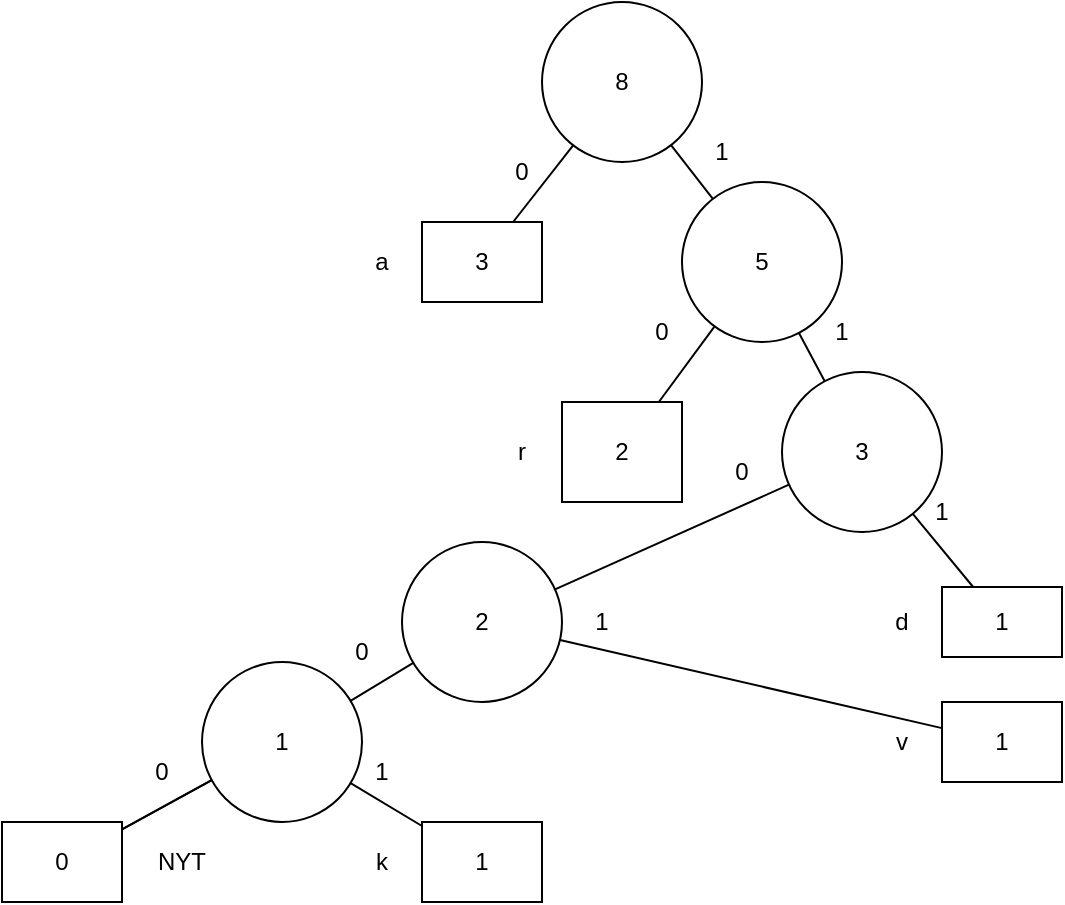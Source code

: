 <mxfile version="22.0.3" type="device">
  <diagram name="Page-1" id="iuFCybov5DHdMsMzFZ86">
    <mxGraphModel dx="1266" dy="688" grid="1" gridSize="10" guides="1" tooltips="1" connect="1" arrows="1" fold="1" page="1" pageScale="1" pageWidth="1100" pageHeight="1700" math="0" shadow="0">
      <root>
        <mxCell id="0" />
        <mxCell id="1" parent="0" />
        <mxCell id="59fSgQZAnHeGbvJs79OD-3" value="" style="rounded=0;orthogonalLoop=1;jettySize=auto;html=1;endArrow=none;endFill=0;" parent="1" source="59fSgQZAnHeGbvJs79OD-1" target="59fSgQZAnHeGbvJs79OD-2" edge="1">
          <mxGeometry relative="1" as="geometry" />
        </mxCell>
        <mxCell id="59fSgQZAnHeGbvJs79OD-5" value="" style="edgeStyle=none;shape=connector;rounded=0;orthogonalLoop=1;jettySize=auto;html=1;labelBackgroundColor=default;strokeColor=default;align=center;verticalAlign=middle;fontFamily=Helvetica;fontSize=11;fontColor=default;endArrow=none;endFill=0;" parent="1" source="59fSgQZAnHeGbvJs79OD-1" target="59fSgQZAnHeGbvJs79OD-4" edge="1">
          <mxGeometry relative="1" as="geometry" />
        </mxCell>
        <mxCell id="59fSgQZAnHeGbvJs79OD-1" value="8" style="ellipse;whiteSpace=wrap;html=1;aspect=fixed;" parent="1" vertex="1">
          <mxGeometry x="540" y="320" width="80" height="80" as="geometry" />
        </mxCell>
        <mxCell id="59fSgQZAnHeGbvJs79OD-2" value="3" style="whiteSpace=wrap;html=1;" parent="1" vertex="1">
          <mxGeometry x="480" y="430" width="60" height="40" as="geometry" />
        </mxCell>
        <mxCell id="59fSgQZAnHeGbvJs79OD-9" value="" style="edgeStyle=none;shape=connector;rounded=0;orthogonalLoop=1;jettySize=auto;html=1;labelBackgroundColor=default;strokeColor=default;align=center;verticalAlign=middle;fontFamily=Helvetica;fontSize=12;fontColor=default;endArrow=none;endFill=0;" parent="1" source="59fSgQZAnHeGbvJs79OD-4" target="59fSgQZAnHeGbvJs79OD-8" edge="1">
          <mxGeometry relative="1" as="geometry" />
        </mxCell>
        <mxCell id="59fSgQZAnHeGbvJs79OD-17" value="" style="edgeStyle=none;shape=connector;rounded=0;orthogonalLoop=1;jettySize=auto;html=1;labelBackgroundColor=default;strokeColor=default;align=center;verticalAlign=middle;fontFamily=Helvetica;fontSize=12;fontColor=default;endArrow=none;endFill=0;" parent="1" source="59fSgQZAnHeGbvJs79OD-4" target="59fSgQZAnHeGbvJs79OD-16" edge="1">
          <mxGeometry relative="1" as="geometry" />
        </mxCell>
        <mxCell id="59fSgQZAnHeGbvJs79OD-4" value="5" style="ellipse;whiteSpace=wrap;html=1;aspect=fixed;" parent="1" vertex="1">
          <mxGeometry x="610" y="410" width="80" height="80" as="geometry" />
        </mxCell>
        <mxCell id="59fSgQZAnHeGbvJs79OD-8" value="2" style="whiteSpace=wrap;html=1;" parent="1" vertex="1">
          <mxGeometry x="550" y="520" width="60" height="50" as="geometry" />
        </mxCell>
        <mxCell id="59fSgQZAnHeGbvJs79OD-10" value="0" style="text;html=1;strokeColor=none;fillColor=none;align=center;verticalAlign=middle;whiteSpace=wrap;rounded=0;fontSize=12;fontFamily=Helvetica;fontColor=default;" parent="1" vertex="1">
          <mxGeometry x="500" y="390" width="60" height="30" as="geometry" />
        </mxCell>
        <mxCell id="59fSgQZAnHeGbvJs79OD-11" value="1" style="text;html=1;strokeColor=none;fillColor=none;align=center;verticalAlign=middle;whiteSpace=wrap;rounded=0;fontSize=12;fontFamily=Helvetica;fontColor=default;" parent="1" vertex="1">
          <mxGeometry x="600" y="380" width="60" height="30" as="geometry" />
        </mxCell>
        <mxCell id="59fSgQZAnHeGbvJs79OD-12" value="a" style="text;html=1;strokeColor=none;fillColor=none;align=center;verticalAlign=middle;whiteSpace=wrap;rounded=0;fontSize=12;fontFamily=Helvetica;fontColor=default;" parent="1" vertex="1">
          <mxGeometry x="430" y="435" width="60" height="30" as="geometry" />
        </mxCell>
        <mxCell id="59fSgQZAnHeGbvJs79OD-13" value="r" style="text;html=1;strokeColor=none;fillColor=none;align=center;verticalAlign=middle;whiteSpace=wrap;rounded=0;fontSize=12;fontFamily=Helvetica;fontColor=default;" parent="1" vertex="1">
          <mxGeometry x="500" y="530" width="60" height="30" as="geometry" />
        </mxCell>
        <mxCell id="59fSgQZAnHeGbvJs79OD-21" value="" style="edgeStyle=none;shape=connector;rounded=0;orthogonalLoop=1;jettySize=auto;html=1;labelBackgroundColor=default;strokeColor=default;align=center;verticalAlign=middle;fontFamily=Helvetica;fontSize=12;fontColor=default;endArrow=none;endFill=0;" parent="1" source="59fSgQZAnHeGbvJs79OD-16" target="59fSgQZAnHeGbvJs79OD-20" edge="1">
          <mxGeometry relative="1" as="geometry" />
        </mxCell>
        <mxCell id="59fSgQZAnHeGbvJs79OD-23" value="" style="edgeStyle=none;shape=connector;rounded=0;orthogonalLoop=1;jettySize=auto;html=1;labelBackgroundColor=default;strokeColor=default;align=center;verticalAlign=middle;fontFamily=Helvetica;fontSize=12;fontColor=default;endArrow=none;endFill=0;" parent="1" source="59fSgQZAnHeGbvJs79OD-16" target="59fSgQZAnHeGbvJs79OD-22" edge="1">
          <mxGeometry relative="1" as="geometry" />
        </mxCell>
        <mxCell id="59fSgQZAnHeGbvJs79OD-16" value="3" style="ellipse;whiteSpace=wrap;html=1;aspect=fixed;" parent="1" vertex="1">
          <mxGeometry x="660" y="505" width="80" height="80" as="geometry" />
        </mxCell>
        <mxCell id="59fSgQZAnHeGbvJs79OD-18" value="0" style="text;html=1;strokeColor=none;fillColor=none;align=center;verticalAlign=middle;whiteSpace=wrap;rounded=0;fontSize=12;fontFamily=Helvetica;fontColor=default;" parent="1" vertex="1">
          <mxGeometry x="570" y="470" width="60" height="30" as="geometry" />
        </mxCell>
        <mxCell id="59fSgQZAnHeGbvJs79OD-19" value="1" style="text;html=1;strokeColor=none;fillColor=none;align=center;verticalAlign=middle;whiteSpace=wrap;rounded=0;fontSize=12;fontFamily=Helvetica;fontColor=default;" parent="1" vertex="1">
          <mxGeometry x="660" y="470" width="60" height="30" as="geometry" />
        </mxCell>
        <mxCell id="59fSgQZAnHeGbvJs79OD-25" value="" style="edgeStyle=none;shape=connector;rounded=0;orthogonalLoop=1;jettySize=auto;html=1;labelBackgroundColor=default;strokeColor=default;align=center;verticalAlign=middle;fontFamily=Helvetica;fontSize=12;fontColor=default;endArrow=none;endFill=0;" parent="1" source="59fSgQZAnHeGbvJs79OD-20" target="59fSgQZAnHeGbvJs79OD-24" edge="1">
          <mxGeometry relative="1" as="geometry" />
        </mxCell>
        <mxCell id="59fSgQZAnHeGbvJs79OD-27" value="" style="edgeStyle=none;shape=connector;rounded=0;orthogonalLoop=1;jettySize=auto;html=1;labelBackgroundColor=default;strokeColor=default;align=center;verticalAlign=middle;fontFamily=Helvetica;fontSize=12;fontColor=default;endArrow=none;endFill=0;" parent="1" source="59fSgQZAnHeGbvJs79OD-20" target="59fSgQZAnHeGbvJs79OD-26" edge="1">
          <mxGeometry relative="1" as="geometry" />
        </mxCell>
        <mxCell id="59fSgQZAnHeGbvJs79OD-20" value="2" style="ellipse;whiteSpace=wrap;html=1;aspect=fixed;" parent="1" vertex="1">
          <mxGeometry x="470" y="590" width="80" height="80" as="geometry" />
        </mxCell>
        <mxCell id="59fSgQZAnHeGbvJs79OD-22" value="1" style="whiteSpace=wrap;html=1;" parent="1" vertex="1">
          <mxGeometry x="740" y="612.5" width="60" height="35" as="geometry" />
        </mxCell>
        <mxCell id="59fSgQZAnHeGbvJs79OD-24" value="1" style="whiteSpace=wrap;html=1;" parent="1" vertex="1">
          <mxGeometry x="740" y="670" width="60" height="40" as="geometry" />
        </mxCell>
        <mxCell id="59fSgQZAnHeGbvJs79OD-35" value="" style="edgeStyle=none;shape=connector;rounded=0;orthogonalLoop=1;jettySize=auto;html=1;labelBackgroundColor=default;strokeColor=default;align=center;verticalAlign=middle;fontFamily=Helvetica;fontSize=12;fontColor=default;endArrow=none;endFill=0;" parent="1" source="59fSgQZAnHeGbvJs79OD-26" target="59fSgQZAnHeGbvJs79OD-34" edge="1">
          <mxGeometry relative="1" as="geometry" />
        </mxCell>
        <mxCell id="59fSgQZAnHeGbvJs79OD-36" value="" style="edgeStyle=none;shape=connector;rounded=0;orthogonalLoop=1;jettySize=auto;html=1;labelBackgroundColor=default;strokeColor=default;align=center;verticalAlign=middle;fontFamily=Helvetica;fontSize=12;fontColor=default;endArrow=none;endFill=0;" parent="1" source="59fSgQZAnHeGbvJs79OD-26" target="59fSgQZAnHeGbvJs79OD-34" edge="1">
          <mxGeometry relative="1" as="geometry" />
        </mxCell>
        <mxCell id="59fSgQZAnHeGbvJs79OD-40" value="" style="edgeStyle=none;shape=connector;rounded=0;orthogonalLoop=1;jettySize=auto;html=1;labelBackgroundColor=default;strokeColor=default;align=center;verticalAlign=middle;fontFamily=Helvetica;fontSize=12;fontColor=default;endArrow=none;endFill=0;" parent="1" source="59fSgQZAnHeGbvJs79OD-26" target="59fSgQZAnHeGbvJs79OD-39" edge="1">
          <mxGeometry relative="1" as="geometry" />
        </mxCell>
        <mxCell id="59fSgQZAnHeGbvJs79OD-26" value="1" style="ellipse;whiteSpace=wrap;html=1;aspect=fixed;" parent="1" vertex="1">
          <mxGeometry x="370" y="650" width="80" height="80" as="geometry" />
        </mxCell>
        <mxCell id="59fSgQZAnHeGbvJs79OD-28" value="0" style="text;html=1;strokeColor=none;fillColor=none;align=center;verticalAlign=middle;whiteSpace=wrap;rounded=0;fontSize=12;fontFamily=Helvetica;fontColor=default;" parent="1" vertex="1">
          <mxGeometry x="610" y="540" width="60" height="30" as="geometry" />
        </mxCell>
        <mxCell id="59fSgQZAnHeGbvJs79OD-29" value="1" style="text;html=1;strokeColor=none;fillColor=none;align=center;verticalAlign=middle;whiteSpace=wrap;rounded=0;fontSize=12;fontFamily=Helvetica;fontColor=default;" parent="1" vertex="1">
          <mxGeometry x="710" y="560" width="60" height="30" as="geometry" />
        </mxCell>
        <mxCell id="59fSgQZAnHeGbvJs79OD-30" value="1" style="text;html=1;strokeColor=none;fillColor=none;align=center;verticalAlign=middle;whiteSpace=wrap;rounded=0;fontSize=12;fontFamily=Helvetica;fontColor=default;" parent="1" vertex="1">
          <mxGeometry x="540" y="615" width="60" height="30" as="geometry" />
        </mxCell>
        <mxCell id="59fSgQZAnHeGbvJs79OD-31" value="0" style="text;html=1;strokeColor=none;fillColor=none;align=center;verticalAlign=middle;whiteSpace=wrap;rounded=0;fontSize=12;fontFamily=Helvetica;fontColor=default;" parent="1" vertex="1">
          <mxGeometry x="420" y="630" width="60" height="30" as="geometry" />
        </mxCell>
        <mxCell id="59fSgQZAnHeGbvJs79OD-34" value="0" style="whiteSpace=wrap;html=1;" parent="1" vertex="1">
          <mxGeometry x="270" y="730" width="60" height="40" as="geometry" />
        </mxCell>
        <mxCell id="59fSgQZAnHeGbvJs79OD-39" value="1" style="whiteSpace=wrap;html=1;" parent="1" vertex="1">
          <mxGeometry x="480" y="730" width="60" height="40" as="geometry" />
        </mxCell>
        <mxCell id="59fSgQZAnHeGbvJs79OD-41" value="NYT" style="text;html=1;strokeColor=none;fillColor=none;align=center;verticalAlign=middle;whiteSpace=wrap;rounded=0;fontSize=12;fontFamily=Helvetica;fontColor=default;" parent="1" vertex="1">
          <mxGeometry x="330" y="735" width="60" height="30" as="geometry" />
        </mxCell>
        <mxCell id="59fSgQZAnHeGbvJs79OD-42" value="k" style="text;html=1;strokeColor=none;fillColor=none;align=center;verticalAlign=middle;whiteSpace=wrap;rounded=0;fontSize=12;fontFamily=Helvetica;fontColor=default;" parent="1" vertex="1">
          <mxGeometry x="430" y="735" width="60" height="30" as="geometry" />
        </mxCell>
        <mxCell id="59fSgQZAnHeGbvJs79OD-43" value="v" style="text;html=1;strokeColor=none;fillColor=none;align=center;verticalAlign=middle;whiteSpace=wrap;rounded=0;fontSize=12;fontFamily=Helvetica;fontColor=default;" parent="1" vertex="1">
          <mxGeometry x="690" y="675" width="60" height="30" as="geometry" />
        </mxCell>
        <mxCell id="59fSgQZAnHeGbvJs79OD-44" value="d" style="text;html=1;strokeColor=none;fillColor=none;align=center;verticalAlign=middle;whiteSpace=wrap;rounded=0;fontSize=12;fontFamily=Helvetica;fontColor=default;" parent="1" vertex="1">
          <mxGeometry x="690" y="615" width="60" height="30" as="geometry" />
        </mxCell>
        <mxCell id="59fSgQZAnHeGbvJs79OD-45" value="0" style="text;html=1;strokeColor=none;fillColor=none;align=center;verticalAlign=middle;whiteSpace=wrap;rounded=0;fontSize=12;fontFamily=Helvetica;fontColor=default;" parent="1" vertex="1">
          <mxGeometry x="320" y="690" width="60" height="30" as="geometry" />
        </mxCell>
        <mxCell id="59fSgQZAnHeGbvJs79OD-46" value="1" style="text;html=1;strokeColor=none;fillColor=none;align=center;verticalAlign=middle;whiteSpace=wrap;rounded=0;fontSize=12;fontFamily=Helvetica;fontColor=default;" parent="1" vertex="1">
          <mxGeometry x="430" y="690" width="60" height="30" as="geometry" />
        </mxCell>
      </root>
    </mxGraphModel>
  </diagram>
</mxfile>

